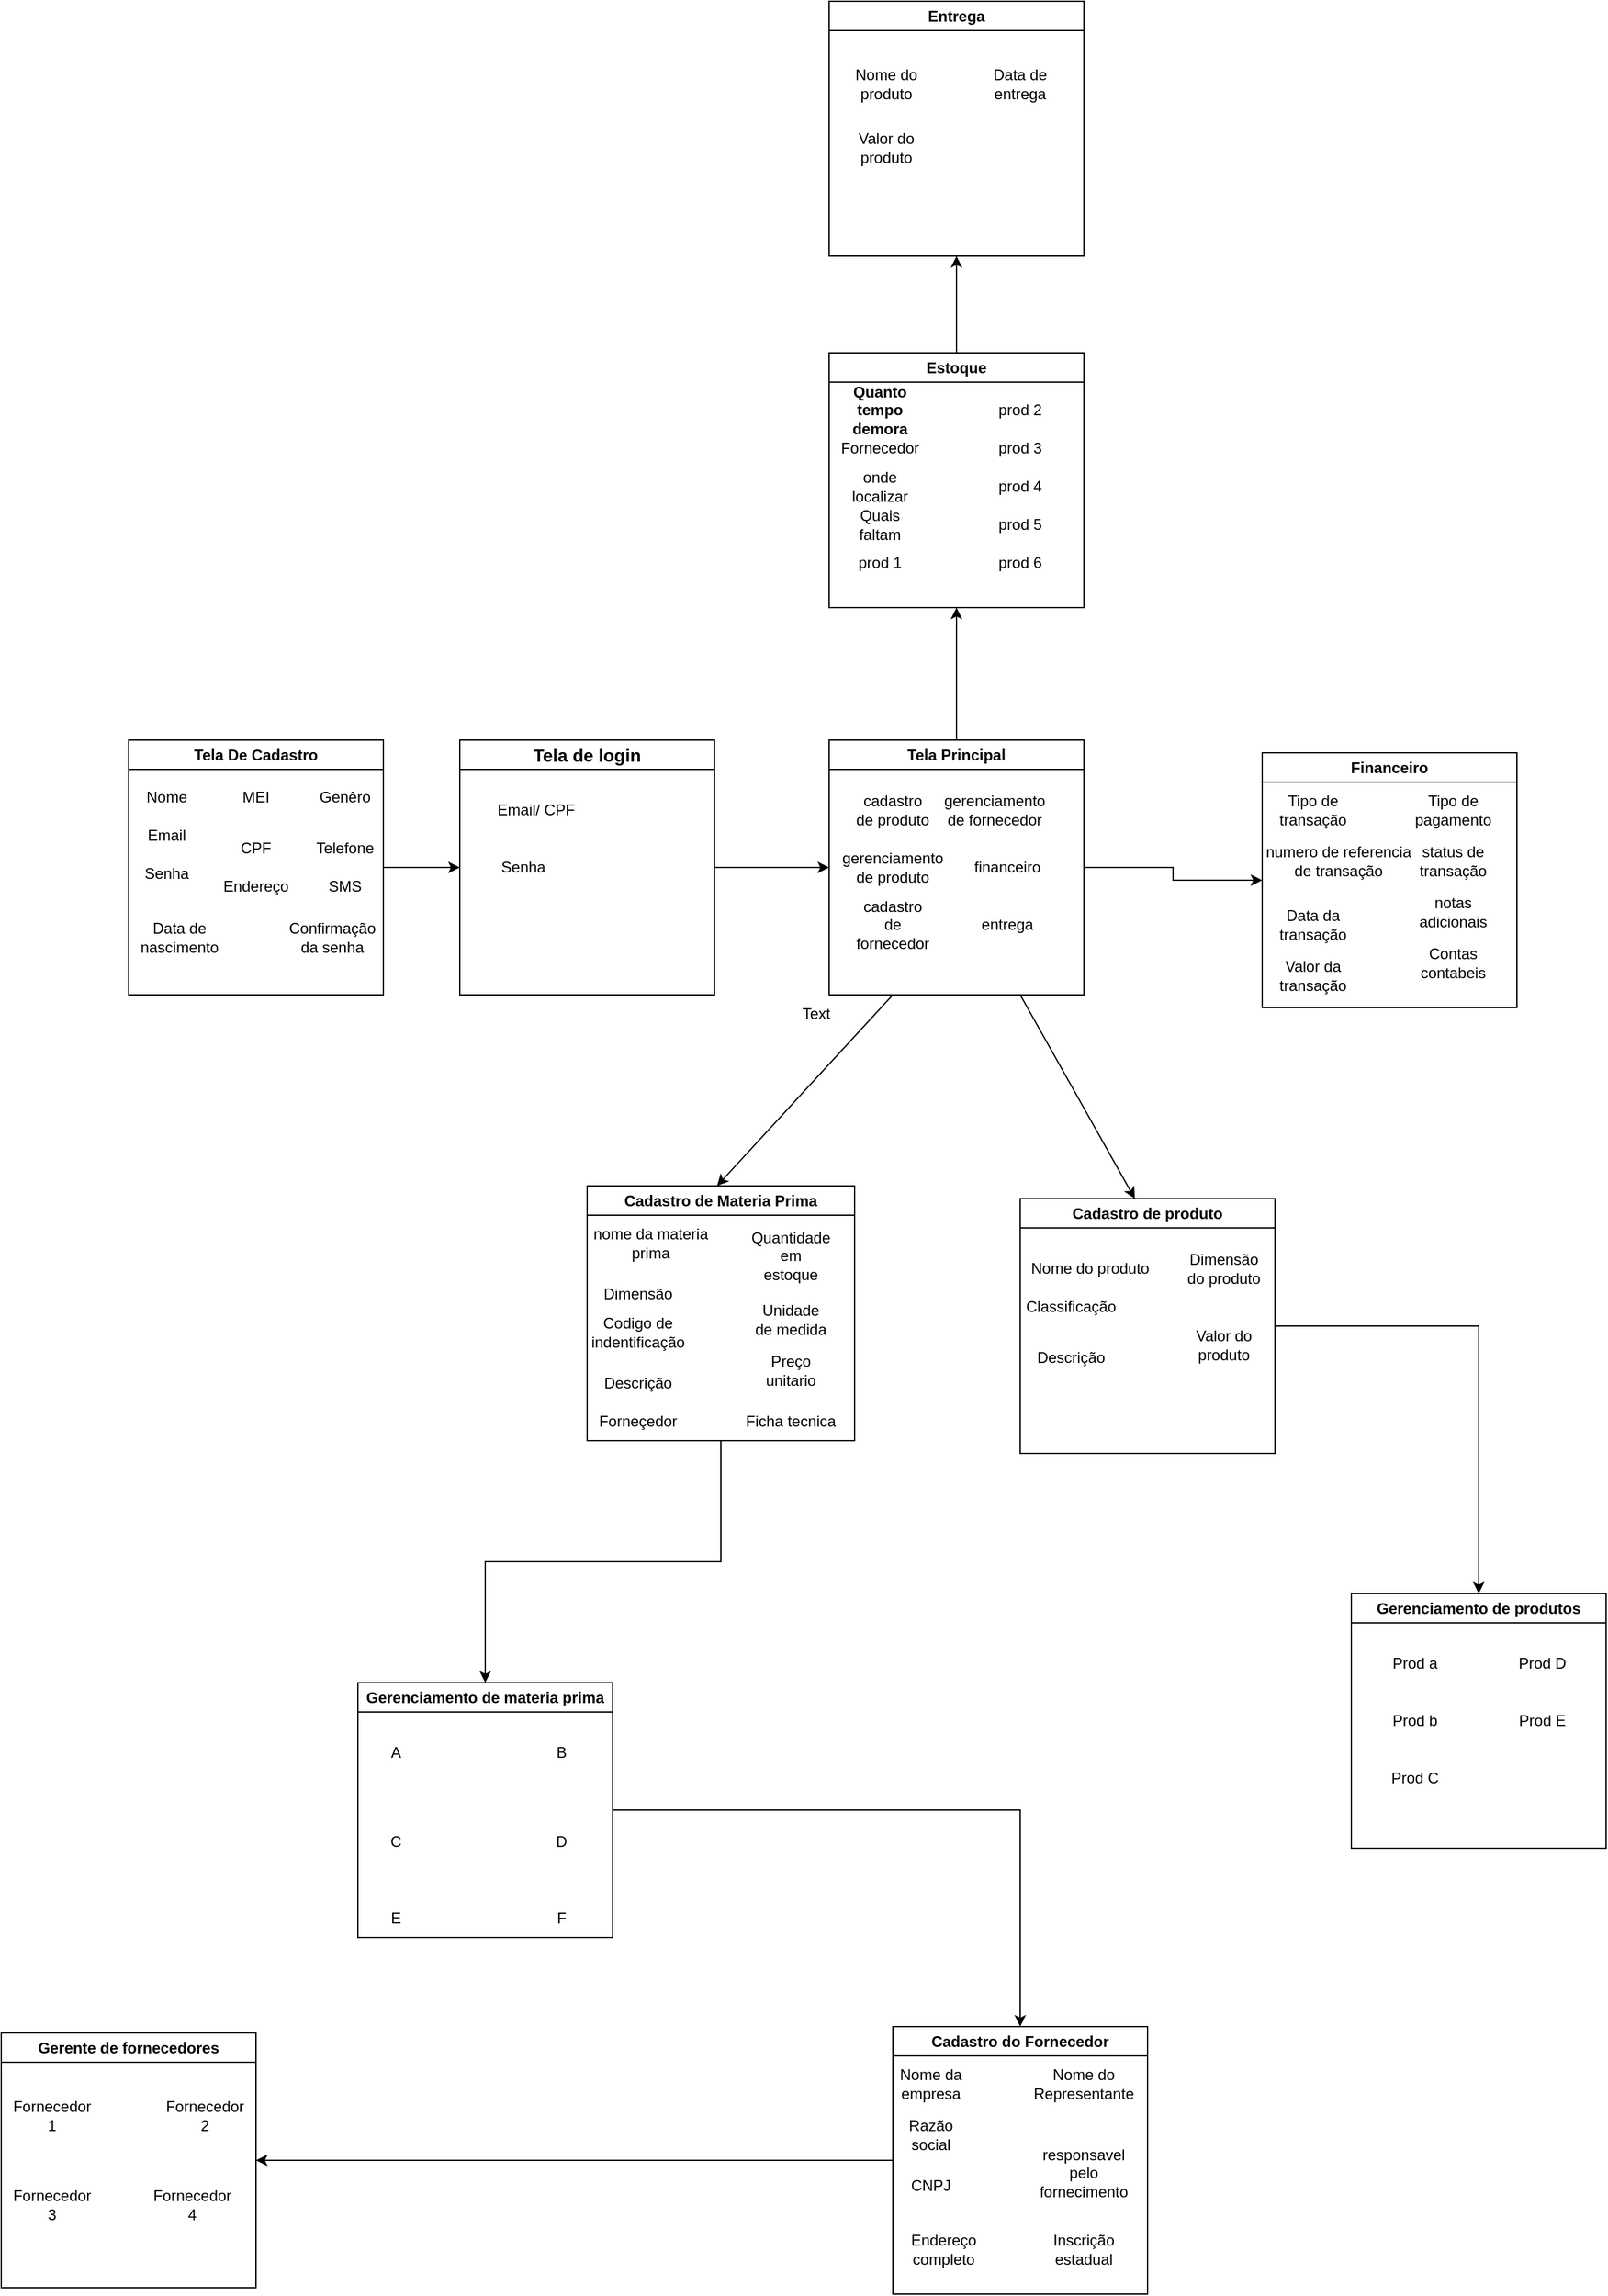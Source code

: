 <mxfile version="24.7.1" type="device">
  <diagram name="Página-1" id="U8daCunjNqhIsC14Hv08">
    <mxGraphModel dx="2261" dy="1951" grid="1" gridSize="10" guides="1" tooltips="1" connect="1" arrows="1" fold="1" page="1" pageScale="1" pageWidth="827" pageHeight="1169" math="0" shadow="0">
      <root>
        <mxCell id="0" />
        <mxCell id="1" parent="0" />
        <mxCell id="87Qb5bFaEP_y_DTDhds6-20" style="edgeStyle=orthogonalEdgeStyle;rounded=0;orthogonalLoop=1;jettySize=auto;html=1;entryX=0;entryY=0.5;entryDx=0;entryDy=0;" parent="1" source="jSI6tA5BUmBUnNk-yLfT-1" target="87Qb5bFaEP_y_DTDhds6-19" edge="1">
          <mxGeometry relative="1" as="geometry" />
        </mxCell>
        <mxCell id="jSI6tA5BUmBUnNk-yLfT-1" value="&lt;font style=&quot;font-size: 14px;&quot;&gt;Tela de login&lt;/font&gt;" style="swimlane;whiteSpace=wrap;html=1;" parent="1" vertex="1">
          <mxGeometry x="-380" y="-480" width="200" height="200" as="geometry" />
        </mxCell>
        <mxCell id="87Qb5bFaEP_y_DTDhds6-1" value="Email/ CPF" style="text;html=1;align=center;verticalAlign=middle;whiteSpace=wrap;rounded=0;" parent="jSI6tA5BUmBUnNk-yLfT-1" vertex="1">
          <mxGeometry x="20" y="40" width="80" height="30" as="geometry" />
        </mxCell>
        <mxCell id="87Qb5bFaEP_y_DTDhds6-2" value="Senha" style="text;html=1;align=center;verticalAlign=middle;whiteSpace=wrap;rounded=0;" parent="jSI6tA5BUmBUnNk-yLfT-1" vertex="1">
          <mxGeometry x="20" y="85" width="60" height="30" as="geometry" />
        </mxCell>
        <mxCell id="87Qb5bFaEP_y_DTDhds6-18" style="edgeStyle=orthogonalEdgeStyle;rounded=0;orthogonalLoop=1;jettySize=auto;html=1;entryX=0;entryY=0.5;entryDx=0;entryDy=0;" parent="1" source="87Qb5bFaEP_y_DTDhds6-3" target="jSI6tA5BUmBUnNk-yLfT-1" edge="1">
          <mxGeometry relative="1" as="geometry" />
        </mxCell>
        <mxCell id="87Qb5bFaEP_y_DTDhds6-3" value="Tela De Cadastro" style="swimlane;whiteSpace=wrap;html=1;" parent="1" vertex="1">
          <mxGeometry x="-640" y="-480" width="200" height="200" as="geometry" />
        </mxCell>
        <mxCell id="87Qb5bFaEP_y_DTDhds6-4" value="Nome" style="text;html=1;align=center;verticalAlign=middle;whiteSpace=wrap;rounded=0;" parent="87Qb5bFaEP_y_DTDhds6-3" vertex="1">
          <mxGeometry y="30" width="60" height="30" as="geometry" />
        </mxCell>
        <mxCell id="87Qb5bFaEP_y_DTDhds6-5" value="Email" style="text;html=1;align=center;verticalAlign=middle;whiteSpace=wrap;rounded=0;" parent="87Qb5bFaEP_y_DTDhds6-3" vertex="1">
          <mxGeometry y="60" width="60" height="30" as="geometry" />
        </mxCell>
        <mxCell id="87Qb5bFaEP_y_DTDhds6-6" value="CPF" style="text;html=1;align=center;verticalAlign=middle;whiteSpace=wrap;rounded=0;" parent="87Qb5bFaEP_y_DTDhds6-3" vertex="1">
          <mxGeometry x="70" y="70" width="60" height="30" as="geometry" />
        </mxCell>
        <mxCell id="87Qb5bFaEP_y_DTDhds6-7" value="Telefone" style="text;html=1;align=center;verticalAlign=middle;whiteSpace=wrap;rounded=0;" parent="87Qb5bFaEP_y_DTDhds6-3" vertex="1">
          <mxGeometry x="140" y="70" width="60" height="30" as="geometry" />
        </mxCell>
        <mxCell id="87Qb5bFaEP_y_DTDhds6-8" value="SMS" style="text;html=1;align=center;verticalAlign=middle;whiteSpace=wrap;rounded=0;" parent="87Qb5bFaEP_y_DTDhds6-3" vertex="1">
          <mxGeometry x="140" y="100" width="60" height="30" as="geometry" />
        </mxCell>
        <mxCell id="87Qb5bFaEP_y_DTDhds6-9" value="MEI" style="text;html=1;align=center;verticalAlign=middle;whiteSpace=wrap;rounded=0;" parent="87Qb5bFaEP_y_DTDhds6-3" vertex="1">
          <mxGeometry x="70" y="30" width="60" height="30" as="geometry" />
        </mxCell>
        <mxCell id="87Qb5bFaEP_y_DTDhds6-10" value="Senha" style="text;html=1;align=center;verticalAlign=middle;whiteSpace=wrap;rounded=0;" parent="87Qb5bFaEP_y_DTDhds6-3" vertex="1">
          <mxGeometry y="90" width="60" height="30" as="geometry" />
        </mxCell>
        <mxCell id="87Qb5bFaEP_y_DTDhds6-11" value="Confirmação da senha" style="text;html=1;align=center;verticalAlign=middle;whiteSpace=wrap;rounded=0;" parent="87Qb5bFaEP_y_DTDhds6-3" vertex="1">
          <mxGeometry x="130" y="140" width="60" height="30" as="geometry" />
        </mxCell>
        <mxCell id="87Qb5bFaEP_y_DTDhds6-12" value="Data de nascimento" style="text;html=1;align=center;verticalAlign=middle;whiteSpace=wrap;rounded=0;" parent="87Qb5bFaEP_y_DTDhds6-3" vertex="1">
          <mxGeometry x="10" y="140" width="60" height="30" as="geometry" />
        </mxCell>
        <mxCell id="87Qb5bFaEP_y_DTDhds6-13" value="Endereço" style="text;html=1;align=center;verticalAlign=middle;whiteSpace=wrap;rounded=0;" parent="87Qb5bFaEP_y_DTDhds6-3" vertex="1">
          <mxGeometry x="70" y="100" width="60" height="30" as="geometry" />
        </mxCell>
        <mxCell id="87Qb5bFaEP_y_DTDhds6-14" value="Genêro" style="text;html=1;align=center;verticalAlign=middle;whiteSpace=wrap;rounded=0;" parent="87Qb5bFaEP_y_DTDhds6-3" vertex="1">
          <mxGeometry x="140" y="30" width="60" height="30" as="geometry" />
        </mxCell>
        <mxCell id="_Xac3iuzbPR3DGFyCBfz-42" style="edgeStyle=orthogonalEdgeStyle;rounded=0;orthogonalLoop=1;jettySize=auto;html=1;" edge="1" parent="1" source="87Qb5bFaEP_y_DTDhds6-19" target="_Xac3iuzbPR3DGFyCBfz-43">
          <mxGeometry relative="1" as="geometry">
            <mxPoint x="10" y="-670" as="targetPoint" />
          </mxGeometry>
        </mxCell>
        <mxCell id="_Xac3iuzbPR3DGFyCBfz-64" style="edgeStyle=orthogonalEdgeStyle;rounded=0;orthogonalLoop=1;jettySize=auto;html=1;exitX=1;exitY=0.5;exitDx=0;exitDy=0;" edge="1" parent="1" source="87Qb5bFaEP_y_DTDhds6-19" target="_Xac3iuzbPR3DGFyCBfz-65">
          <mxGeometry relative="1" as="geometry">
            <mxPoint x="350" y="-380" as="targetPoint" />
          </mxGeometry>
        </mxCell>
        <mxCell id="87Qb5bFaEP_y_DTDhds6-19" value="Tela Principal" style="swimlane;whiteSpace=wrap;html=1;" parent="1" vertex="1">
          <mxGeometry x="-90" y="-480" width="200" height="200" as="geometry" />
        </mxCell>
        <mxCell id="87Qb5bFaEP_y_DTDhds6-23" value="cadastro de produto" style="text;html=1;align=center;verticalAlign=middle;whiteSpace=wrap;rounded=0;" parent="87Qb5bFaEP_y_DTDhds6-19" vertex="1">
          <mxGeometry x="20" y="40" width="60" height="30" as="geometry" />
        </mxCell>
        <mxCell id="87Qb5bFaEP_y_DTDhds6-24" value="gerenciamento de produto" style="text;html=1;align=center;verticalAlign=middle;whiteSpace=wrap;rounded=0;" parent="87Qb5bFaEP_y_DTDhds6-19" vertex="1">
          <mxGeometry x="20" y="85" width="60" height="30" as="geometry" />
        </mxCell>
        <mxCell id="87Qb5bFaEP_y_DTDhds6-25" value="cadastro de fornecedor" style="text;html=1;align=center;verticalAlign=middle;whiteSpace=wrap;rounded=0;" parent="87Qb5bFaEP_y_DTDhds6-19" vertex="1">
          <mxGeometry x="20" y="130" width="60" height="30" as="geometry" />
        </mxCell>
        <mxCell id="87Qb5bFaEP_y_DTDhds6-27" value="gerenciamento de fornecedor" style="text;html=1;align=center;verticalAlign=middle;whiteSpace=wrap;rounded=0;" parent="87Qb5bFaEP_y_DTDhds6-19" vertex="1">
          <mxGeometry x="100" y="40" width="60" height="30" as="geometry" />
        </mxCell>
        <mxCell id="87Qb5bFaEP_y_DTDhds6-28" value="financeiro" style="text;html=1;align=center;verticalAlign=middle;whiteSpace=wrap;rounded=0;" parent="87Qb5bFaEP_y_DTDhds6-19" vertex="1">
          <mxGeometry x="110" y="85" width="60" height="30" as="geometry" />
        </mxCell>
        <mxCell id="87Qb5bFaEP_y_DTDhds6-29" value="entrega" style="text;html=1;align=center;verticalAlign=middle;whiteSpace=wrap;rounded=0;" parent="87Qb5bFaEP_y_DTDhds6-19" vertex="1">
          <mxGeometry x="110" y="130" width="60" height="30" as="geometry" />
        </mxCell>
        <mxCell id="87Qb5bFaEP_y_DTDhds6-30" value="" style="endArrow=classic;html=1;rounded=0;exitX=0.25;exitY=1;exitDx=0;exitDy=0;" parent="1" source="87Qb5bFaEP_y_DTDhds6-19" edge="1">
          <mxGeometry width="50" height="50" relative="1" as="geometry">
            <mxPoint x="-120" y="-210" as="sourcePoint" />
            <mxPoint x="-178" y="-130" as="targetPoint" />
            <Array as="points" />
          </mxGeometry>
        </mxCell>
        <mxCell id="87Qb5bFaEP_y_DTDhds6-32" value="" style="endArrow=classic;html=1;rounded=0;exitX=0.75;exitY=1;exitDx=0;exitDy=0;" parent="1" source="87Qb5bFaEP_y_DTDhds6-19" edge="1">
          <mxGeometry width="50" height="50" relative="1" as="geometry">
            <mxPoint x="-30" y="-270" as="sourcePoint" />
            <mxPoint x="150" y="-120" as="targetPoint" />
            <Array as="points" />
          </mxGeometry>
        </mxCell>
        <mxCell id="_Xac3iuzbPR3DGFyCBfz-41" style="edgeStyle=orthogonalEdgeStyle;rounded=0;orthogonalLoop=1;jettySize=auto;html=1;" edge="1" parent="1" source="mKuzv9xbnzeTsrMK8yH8-2" target="mKuzv9xbnzeTsrMK8yH8-5">
          <mxGeometry relative="1" as="geometry" />
        </mxCell>
        <mxCell id="mKuzv9xbnzeTsrMK8yH8-2" value="Cadastro de produto" style="swimlane;whiteSpace=wrap;html=1;" parent="1" vertex="1">
          <mxGeometry x="60" y="-120" width="200" height="200" as="geometry" />
        </mxCell>
        <mxCell id="mKuzv9xbnzeTsrMK8yH8-6" value="Nome do produto" style="text;html=1;align=center;verticalAlign=middle;whiteSpace=wrap;rounded=0;" parent="mKuzv9xbnzeTsrMK8yH8-2" vertex="1">
          <mxGeometry y="40" width="110" height="30" as="geometry" />
        </mxCell>
        <mxCell id="mKuzv9xbnzeTsrMK8yH8-7" value="Classificação" style="text;html=1;align=center;verticalAlign=middle;whiteSpace=wrap;rounded=0;" parent="mKuzv9xbnzeTsrMK8yH8-2" vertex="1">
          <mxGeometry x="10" y="70" width="60" height="30" as="geometry" />
        </mxCell>
        <mxCell id="mKuzv9xbnzeTsrMK8yH8-8" value="Descrição" style="text;html=1;align=center;verticalAlign=middle;whiteSpace=wrap;rounded=0;" parent="mKuzv9xbnzeTsrMK8yH8-2" vertex="1">
          <mxGeometry x="10" y="110" width="60" height="30" as="geometry" />
        </mxCell>
        <mxCell id="mKuzv9xbnzeTsrMK8yH8-9" value="Dimensão do produto" style="text;html=1;align=center;verticalAlign=middle;whiteSpace=wrap;rounded=0;" parent="mKuzv9xbnzeTsrMK8yH8-2" vertex="1">
          <mxGeometry x="130" y="40" width="60" height="30" as="geometry" />
        </mxCell>
        <mxCell id="mKuzv9xbnzeTsrMK8yH8-10" value="Valor do produto" style="text;html=1;align=center;verticalAlign=middle;whiteSpace=wrap;rounded=0;" parent="mKuzv9xbnzeTsrMK8yH8-2" vertex="1">
          <mxGeometry x="130" y="100" width="60" height="30" as="geometry" />
        </mxCell>
        <mxCell id="mKuzv9xbnzeTsrMK8yH8-5" value="Gerenciamento de produtos" style="swimlane;whiteSpace=wrap;html=1;" parent="1" vertex="1">
          <mxGeometry x="320" y="190" width="200" height="200" as="geometry" />
        </mxCell>
        <mxCell id="mKuzv9xbnzeTsrMK8yH8-15" value="Prod a" style="text;html=1;align=center;verticalAlign=middle;whiteSpace=wrap;rounded=0;" parent="mKuzv9xbnzeTsrMK8yH8-5" vertex="1">
          <mxGeometry x="20" y="40" width="60" height="30" as="geometry" />
        </mxCell>
        <mxCell id="mKuzv9xbnzeTsrMK8yH8-14" value="Prod D" style="text;html=1;align=center;verticalAlign=middle;whiteSpace=wrap;rounded=0;" parent="mKuzv9xbnzeTsrMK8yH8-5" vertex="1">
          <mxGeometry x="120" y="40" width="60" height="30" as="geometry" />
        </mxCell>
        <mxCell id="mKuzv9xbnzeTsrMK8yH8-13" value="Prod E" style="text;html=1;align=center;verticalAlign=middle;whiteSpace=wrap;rounded=0;" parent="mKuzv9xbnzeTsrMK8yH8-5" vertex="1">
          <mxGeometry x="120" y="85" width="60" height="30" as="geometry" />
        </mxCell>
        <mxCell id="mKuzv9xbnzeTsrMK8yH8-12" value="Prod b" style="text;html=1;align=center;verticalAlign=middle;whiteSpace=wrap;rounded=0;" parent="mKuzv9xbnzeTsrMK8yH8-5" vertex="1">
          <mxGeometry x="20" y="85" width="60" height="30" as="geometry" />
        </mxCell>
        <mxCell id="mKuzv9xbnzeTsrMK8yH8-11" value="Prod C" style="text;html=1;align=center;verticalAlign=middle;whiteSpace=wrap;rounded=0;" parent="mKuzv9xbnzeTsrMK8yH8-5" vertex="1">
          <mxGeometry x="20" y="130" width="60" height="30" as="geometry" />
        </mxCell>
        <mxCell id="_Xac3iuzbPR3DGFyCBfz-3" value="Text" style="text;html=1;align=center;verticalAlign=middle;whiteSpace=wrap;rounded=0;" vertex="1" parent="1">
          <mxGeometry x="-130" y="-280" width="60" height="30" as="geometry" />
        </mxCell>
        <mxCell id="_Xac3iuzbPR3DGFyCBfz-16" style="edgeStyle=orthogonalEdgeStyle;rounded=0;orthogonalLoop=1;jettySize=auto;html=1;exitX=0.5;exitY=1;exitDx=0;exitDy=0;entryX=0.5;entryY=0;entryDx=0;entryDy=0;" edge="1" parent="1" source="_Xac3iuzbPR3DGFyCBfz-4" target="_Xac3iuzbPR3DGFyCBfz-15">
          <mxGeometry relative="1" as="geometry" />
        </mxCell>
        <mxCell id="_Xac3iuzbPR3DGFyCBfz-4" value="Cadastro de Materia Prima" style="swimlane;whiteSpace=wrap;html=1;" vertex="1" parent="1">
          <mxGeometry x="-280" y="-130" width="210" height="200" as="geometry" />
        </mxCell>
        <mxCell id="_Xac3iuzbPR3DGFyCBfz-5" value="nome da materia prima" style="text;html=1;align=center;verticalAlign=middle;whiteSpace=wrap;rounded=0;" vertex="1" parent="_Xac3iuzbPR3DGFyCBfz-4">
          <mxGeometry y="40" width="100" height="10" as="geometry" />
        </mxCell>
        <mxCell id="_Xac3iuzbPR3DGFyCBfz-6" value="Dimensão" style="text;html=1;align=center;verticalAlign=middle;whiteSpace=wrap;rounded=0;" vertex="1" parent="_Xac3iuzbPR3DGFyCBfz-4">
          <mxGeometry x="-10" y="80" width="100" height="10" as="geometry" />
        </mxCell>
        <mxCell id="_Xac3iuzbPR3DGFyCBfz-8" value="Codigo de indentificação" style="text;html=1;align=center;verticalAlign=middle;whiteSpace=wrap;rounded=0;" vertex="1" parent="_Xac3iuzbPR3DGFyCBfz-4">
          <mxGeometry x="10" y="100" width="60" height="30" as="geometry" />
        </mxCell>
        <mxCell id="_Xac3iuzbPR3DGFyCBfz-9" value="Descrição" style="text;html=1;align=center;verticalAlign=middle;whiteSpace=wrap;rounded=0;" vertex="1" parent="_Xac3iuzbPR3DGFyCBfz-4">
          <mxGeometry x="10" y="140" width="60" height="30" as="geometry" />
        </mxCell>
        <mxCell id="_Xac3iuzbPR3DGFyCBfz-10" value="Forneçedor" style="text;html=1;align=center;verticalAlign=middle;whiteSpace=wrap;rounded=0;" vertex="1" parent="_Xac3iuzbPR3DGFyCBfz-4">
          <mxGeometry x="10" y="170" width="60" height="30" as="geometry" />
        </mxCell>
        <mxCell id="_Xac3iuzbPR3DGFyCBfz-11" value="Quantidade em estoque" style="text;html=1;align=center;verticalAlign=middle;whiteSpace=wrap;rounded=0;" vertex="1" parent="_Xac3iuzbPR3DGFyCBfz-4">
          <mxGeometry x="130" y="40" width="60" height="30" as="geometry" />
        </mxCell>
        <mxCell id="_Xac3iuzbPR3DGFyCBfz-12" value="Unidade de medida" style="text;html=1;align=center;verticalAlign=middle;whiteSpace=wrap;rounded=0;" vertex="1" parent="_Xac3iuzbPR3DGFyCBfz-4">
          <mxGeometry x="130" y="90" width="60" height="30" as="geometry" />
        </mxCell>
        <mxCell id="_Xac3iuzbPR3DGFyCBfz-13" value="Preço unitario&lt;span style=&quot;color: rgba(0, 0, 0, 0); font-family: monospace; font-size: 0px; text-align: start; text-wrap: nowrap;&quot;&gt;%3CmxGraphModel%3E%3Croot%3E%3CmxCell%20id%3D%220%22%2F%3E%3CmxCell%20id%3D%221%22%20parent%3D%220%22%2F%3E%3CmxCell%20id%3D%222%22%20value%3D%22nome%20da%20materia%20prima%22%20style%3D%22text%3Bhtml%3D1%3Balign%3Dcenter%3BverticalAlign%3Dmiddle%3BwhiteSpace%3Dwrap%3Brounded%3D0%3B%22%20vertex%3D%221%22%20parent%3D%221%22%3E%3CmxGeometry%20x%3D%22-270%22%20y%3D%22-90%22%20width%3D%22100%22%20height%3D%2210%22%20as%3D%22geometry%22%2F%3E%3C%2FmxCell%3E%3C%2Froot%3E%3C%2FmxGraphModel%3E&lt;/span&gt;&lt;span style=&quot;color: rgba(0, 0, 0, 0); font-family: monospace; font-size: 0px; text-align: start; text-wrap: nowrap;&quot;&gt;%3CmxGraphModel%3E%3Croot%3E%3CmxCell%20id%3D%220%22%2F%3E%3CmxCell%20id%3D%221%22%20parent%3D%220%22%2F%3E%3CmxCell%20id%3D%222%22%20value%3D%22nome%20da%20materia%20prima%22%20style%3D%22text%3Bhtml%3D1%3Balign%3Dcenter%3BverticalAlign%3Dmiddle%3BwhiteSpace%3Dwrap%3Brounded%3D0%3B%22%20vertex%3D%221%22%20parent%3D%221%22%3E%3CmxGeometry%20x%3D%22-270%22%20y%3D%22-90%22%20width%3D%22100%22%20height%3D%2210%22%20as%3D%22geometry%22%2F%3E%3C%2FmxCell%3E%3C%2Froot%3E%3C%2FmxGraphModel%3E&lt;/span&gt;" style="text;html=1;align=center;verticalAlign=middle;whiteSpace=wrap;rounded=0;" vertex="1" parent="_Xac3iuzbPR3DGFyCBfz-4">
          <mxGeometry x="130" y="130" width="60" height="30" as="geometry" />
        </mxCell>
        <mxCell id="_Xac3iuzbPR3DGFyCBfz-14" value="Ficha tecnica" style="text;html=1;align=center;verticalAlign=middle;whiteSpace=wrap;rounded=0;" vertex="1" parent="_Xac3iuzbPR3DGFyCBfz-4">
          <mxGeometry x="110" y="180" width="100" height="10" as="geometry" />
        </mxCell>
        <mxCell id="_Xac3iuzbPR3DGFyCBfz-23" style="edgeStyle=orthogonalEdgeStyle;rounded=0;orthogonalLoop=1;jettySize=auto;html=1;" edge="1" parent="1" source="_Xac3iuzbPR3DGFyCBfz-15" target="_Xac3iuzbPR3DGFyCBfz-24">
          <mxGeometry relative="1" as="geometry">
            <mxPoint x="-200" y="600" as="targetPoint" />
          </mxGeometry>
        </mxCell>
        <mxCell id="_Xac3iuzbPR3DGFyCBfz-15" value="Gerenciamento de materia prima" style="swimlane;whiteSpace=wrap;html=1;" vertex="1" parent="1">
          <mxGeometry x="-460" y="260" width="200" height="200" as="geometry" />
        </mxCell>
        <mxCell id="_Xac3iuzbPR3DGFyCBfz-17" value="A" style="text;html=1;align=center;verticalAlign=middle;whiteSpace=wrap;rounded=0;" vertex="1" parent="_Xac3iuzbPR3DGFyCBfz-15">
          <mxGeometry y="40" width="60" height="30" as="geometry" />
        </mxCell>
        <mxCell id="_Xac3iuzbPR3DGFyCBfz-18" value="B" style="text;html=1;align=center;verticalAlign=middle;whiteSpace=wrap;rounded=0;" vertex="1" parent="_Xac3iuzbPR3DGFyCBfz-15">
          <mxGeometry x="130" y="40" width="60" height="30" as="geometry" />
        </mxCell>
        <mxCell id="_Xac3iuzbPR3DGFyCBfz-19" value="C" style="text;html=1;align=center;verticalAlign=middle;whiteSpace=wrap;rounded=0;" vertex="1" parent="_Xac3iuzbPR3DGFyCBfz-15">
          <mxGeometry y="110" width="60" height="30" as="geometry" />
        </mxCell>
        <mxCell id="_Xac3iuzbPR3DGFyCBfz-20" value="D" style="text;html=1;align=center;verticalAlign=middle;whiteSpace=wrap;rounded=0;" vertex="1" parent="_Xac3iuzbPR3DGFyCBfz-15">
          <mxGeometry x="130" y="110" width="60" height="30" as="geometry" />
        </mxCell>
        <mxCell id="_Xac3iuzbPR3DGFyCBfz-21" value="E" style="text;html=1;align=center;verticalAlign=middle;whiteSpace=wrap;rounded=0;" vertex="1" parent="_Xac3iuzbPR3DGFyCBfz-15">
          <mxGeometry y="170" width="60" height="30" as="geometry" />
        </mxCell>
        <mxCell id="_Xac3iuzbPR3DGFyCBfz-22" value="F" style="text;html=1;align=center;verticalAlign=middle;whiteSpace=wrap;rounded=0;" vertex="1" parent="_Xac3iuzbPR3DGFyCBfz-15">
          <mxGeometry x="130" y="170" width="60" height="30" as="geometry" />
        </mxCell>
        <mxCell id="_Xac3iuzbPR3DGFyCBfz-40" style="edgeStyle=orthogonalEdgeStyle;rounded=0;orthogonalLoop=1;jettySize=auto;html=1;" edge="1" parent="1" source="_Xac3iuzbPR3DGFyCBfz-24" target="_Xac3iuzbPR3DGFyCBfz-35">
          <mxGeometry relative="1" as="geometry" />
        </mxCell>
        <mxCell id="_Xac3iuzbPR3DGFyCBfz-24" value="Cadastro do Fornecedor" style="swimlane;whiteSpace=wrap;html=1;" vertex="1" parent="1">
          <mxGeometry x="-40" y="530" width="200" height="210" as="geometry" />
        </mxCell>
        <mxCell id="_Xac3iuzbPR3DGFyCBfz-25" value="Nome da empresa" style="text;html=1;align=center;verticalAlign=middle;whiteSpace=wrap;rounded=0;" vertex="1" parent="_Xac3iuzbPR3DGFyCBfz-24">
          <mxGeometry y="30" width="60" height="30" as="geometry" />
        </mxCell>
        <mxCell id="_Xac3iuzbPR3DGFyCBfz-26" value="Razão social" style="text;html=1;align=center;verticalAlign=middle;whiteSpace=wrap;rounded=0;" vertex="1" parent="_Xac3iuzbPR3DGFyCBfz-24">
          <mxGeometry y="70" width="60" height="30" as="geometry" />
        </mxCell>
        <mxCell id="_Xac3iuzbPR3DGFyCBfz-27" value="CNPJ" style="text;html=1;align=center;verticalAlign=middle;whiteSpace=wrap;rounded=0;" vertex="1" parent="_Xac3iuzbPR3DGFyCBfz-24">
          <mxGeometry y="110" width="60" height="30" as="geometry" />
        </mxCell>
        <mxCell id="_Xac3iuzbPR3DGFyCBfz-28" value="Inscrição estadual" style="text;html=1;align=center;verticalAlign=middle;whiteSpace=wrap;rounded=0;" vertex="1" parent="_Xac3iuzbPR3DGFyCBfz-24">
          <mxGeometry x="120" y="160" width="60" height="30" as="geometry" />
        </mxCell>
        <mxCell id="_Xac3iuzbPR3DGFyCBfz-29" value="Endereço completo" style="text;html=1;align=center;verticalAlign=middle;whiteSpace=wrap;rounded=0;" vertex="1" parent="_Xac3iuzbPR3DGFyCBfz-24">
          <mxGeometry x="10" y="160" width="60" height="30" as="geometry" />
        </mxCell>
        <mxCell id="_Xac3iuzbPR3DGFyCBfz-30" value="Nome do Representante" style="text;html=1;align=center;verticalAlign=middle;whiteSpace=wrap;rounded=0;" vertex="1" parent="_Xac3iuzbPR3DGFyCBfz-24">
          <mxGeometry x="120" y="30" width="60" height="30" as="geometry" />
        </mxCell>
        <mxCell id="_Xac3iuzbPR3DGFyCBfz-31" value="responsavel pelo fornecimento" style="text;html=1;align=center;verticalAlign=middle;whiteSpace=wrap;rounded=0;" vertex="1" parent="_Xac3iuzbPR3DGFyCBfz-24">
          <mxGeometry x="120" y="100" width="60" height="30" as="geometry" />
        </mxCell>
        <mxCell id="_Xac3iuzbPR3DGFyCBfz-35" value="Gerente de fornecedores" style="swimlane;whiteSpace=wrap;html=1;" vertex="1" parent="1">
          <mxGeometry x="-740" y="535" width="200" height="200" as="geometry" />
        </mxCell>
        <mxCell id="_Xac3iuzbPR3DGFyCBfz-36" value="Fornecedor 1" style="text;html=1;align=center;verticalAlign=middle;whiteSpace=wrap;rounded=0;" vertex="1" parent="_Xac3iuzbPR3DGFyCBfz-35">
          <mxGeometry x="10" y="50" width="60" height="30" as="geometry" />
        </mxCell>
        <mxCell id="_Xac3iuzbPR3DGFyCBfz-37" value="Fornecedor 2" style="text;html=1;align=center;verticalAlign=middle;whiteSpace=wrap;rounded=0;" vertex="1" parent="_Xac3iuzbPR3DGFyCBfz-35">
          <mxGeometry x="130" y="50" width="60" height="30" as="geometry" />
        </mxCell>
        <mxCell id="_Xac3iuzbPR3DGFyCBfz-38" value="Fornecedor 3" style="text;html=1;align=center;verticalAlign=middle;whiteSpace=wrap;rounded=0;" vertex="1" parent="_Xac3iuzbPR3DGFyCBfz-35">
          <mxGeometry x="10" y="120" width="60" height="30" as="geometry" />
        </mxCell>
        <mxCell id="_Xac3iuzbPR3DGFyCBfz-39" value="Fornecedor 4" style="text;html=1;align=center;verticalAlign=middle;whiteSpace=wrap;rounded=0;" vertex="1" parent="_Xac3iuzbPR3DGFyCBfz-35">
          <mxGeometry x="120" y="120" width="60" height="30" as="geometry" />
        </mxCell>
        <mxCell id="_Xac3iuzbPR3DGFyCBfz-57" style="edgeStyle=orthogonalEdgeStyle;rounded=0;orthogonalLoop=1;jettySize=auto;html=1;" edge="1" parent="1" source="_Xac3iuzbPR3DGFyCBfz-43" target="_Xac3iuzbPR3DGFyCBfz-58">
          <mxGeometry relative="1" as="geometry">
            <mxPoint x="10" y="-850" as="targetPoint" />
          </mxGeometry>
        </mxCell>
        <mxCell id="_Xac3iuzbPR3DGFyCBfz-43" value="Estoque" style="swimlane;whiteSpace=wrap;html=1;" vertex="1" parent="1">
          <mxGeometry x="-90" y="-784" width="200" height="200" as="geometry" />
        </mxCell>
        <mxCell id="_Xac3iuzbPR3DGFyCBfz-46" value="&lt;b&gt;Quanto tempo demora&lt;/b&gt;" style="text;html=1;align=center;verticalAlign=middle;whiteSpace=wrap;rounded=0;" vertex="1" parent="_Xac3iuzbPR3DGFyCBfz-43">
          <mxGeometry x="15" y="35" width="50" height="20" as="geometry" />
        </mxCell>
        <mxCell id="_Xac3iuzbPR3DGFyCBfz-45" value="Fornecedor" style="text;html=1;align=center;verticalAlign=middle;whiteSpace=wrap;rounded=0;" vertex="1" parent="_Xac3iuzbPR3DGFyCBfz-43">
          <mxGeometry x="10" y="60" width="60" height="30" as="geometry" />
        </mxCell>
        <mxCell id="_Xac3iuzbPR3DGFyCBfz-48" value="onde localizar" style="text;html=1;align=center;verticalAlign=middle;whiteSpace=wrap;rounded=0;" vertex="1" parent="_Xac3iuzbPR3DGFyCBfz-43">
          <mxGeometry x="10" y="90" width="60" height="30" as="geometry" />
        </mxCell>
        <mxCell id="_Xac3iuzbPR3DGFyCBfz-49" value="Quais faltam" style="text;html=1;align=center;verticalAlign=middle;whiteSpace=wrap;rounded=0;" vertex="1" parent="_Xac3iuzbPR3DGFyCBfz-43">
          <mxGeometry x="10" y="120" width="60" height="30" as="geometry" />
        </mxCell>
        <mxCell id="_Xac3iuzbPR3DGFyCBfz-50" value="prod 1" style="text;html=1;align=center;verticalAlign=middle;whiteSpace=wrap;rounded=0;" vertex="1" parent="_Xac3iuzbPR3DGFyCBfz-43">
          <mxGeometry x="10" y="150" width="60" height="30" as="geometry" />
        </mxCell>
        <mxCell id="_Xac3iuzbPR3DGFyCBfz-51" value="prod 2" style="text;html=1;align=center;verticalAlign=middle;whiteSpace=wrap;rounded=0;" vertex="1" parent="_Xac3iuzbPR3DGFyCBfz-43">
          <mxGeometry x="120" y="30" width="60" height="30" as="geometry" />
        </mxCell>
        <mxCell id="_Xac3iuzbPR3DGFyCBfz-52" value="prod 3" style="text;html=1;align=center;verticalAlign=middle;whiteSpace=wrap;rounded=0;" vertex="1" parent="_Xac3iuzbPR3DGFyCBfz-43">
          <mxGeometry x="120" y="60" width="60" height="30" as="geometry" />
        </mxCell>
        <mxCell id="_Xac3iuzbPR3DGFyCBfz-53" value="prod 4" style="text;html=1;align=center;verticalAlign=middle;whiteSpace=wrap;rounded=0;" vertex="1" parent="_Xac3iuzbPR3DGFyCBfz-43">
          <mxGeometry x="120" y="90" width="60" height="30" as="geometry" />
        </mxCell>
        <mxCell id="_Xac3iuzbPR3DGFyCBfz-54" value="prod 5" style="text;html=1;align=center;verticalAlign=middle;whiteSpace=wrap;rounded=0;" vertex="1" parent="_Xac3iuzbPR3DGFyCBfz-43">
          <mxGeometry x="120" y="120" width="60" height="30" as="geometry" />
        </mxCell>
        <mxCell id="_Xac3iuzbPR3DGFyCBfz-55" value="prod 6" style="text;html=1;align=center;verticalAlign=middle;whiteSpace=wrap;rounded=0;" vertex="1" parent="_Xac3iuzbPR3DGFyCBfz-43">
          <mxGeometry x="120" y="150" width="60" height="30" as="geometry" />
        </mxCell>
        <mxCell id="_Xac3iuzbPR3DGFyCBfz-58" value="Entrega" style="swimlane;whiteSpace=wrap;html=1;" vertex="1" parent="1">
          <mxGeometry x="-90" y="-1060" width="200" height="200" as="geometry" />
        </mxCell>
        <mxCell id="_Xac3iuzbPR3DGFyCBfz-60" value="Nome do produto" style="text;html=1;align=center;verticalAlign=middle;whiteSpace=wrap;rounded=0;" vertex="1" parent="_Xac3iuzbPR3DGFyCBfz-58">
          <mxGeometry x="15" y="50" width="60" height="30" as="geometry" />
        </mxCell>
        <mxCell id="_Xac3iuzbPR3DGFyCBfz-62" value="Data de entrega" style="text;html=1;align=center;verticalAlign=middle;whiteSpace=wrap;rounded=0;" vertex="1" parent="_Xac3iuzbPR3DGFyCBfz-58">
          <mxGeometry x="120" y="50" width="60" height="30" as="geometry" />
        </mxCell>
        <mxCell id="_Xac3iuzbPR3DGFyCBfz-63" value="Valor do produto" style="text;html=1;align=center;verticalAlign=middle;whiteSpace=wrap;rounded=0;" vertex="1" parent="_Xac3iuzbPR3DGFyCBfz-58">
          <mxGeometry x="15" y="100" width="60" height="30" as="geometry" />
        </mxCell>
        <mxCell id="_Xac3iuzbPR3DGFyCBfz-65" value="Financeiro" style="swimlane;whiteSpace=wrap;html=1;" vertex="1" parent="1">
          <mxGeometry x="250" y="-470" width="200" height="200" as="geometry" />
        </mxCell>
        <mxCell id="_Xac3iuzbPR3DGFyCBfz-66" value="Tipo de transação" style="text;html=1;align=center;verticalAlign=middle;whiteSpace=wrap;rounded=0;" vertex="1" parent="_Xac3iuzbPR3DGFyCBfz-65">
          <mxGeometry x="10" y="30" width="60" height="30" as="geometry" />
        </mxCell>
        <mxCell id="_Xac3iuzbPR3DGFyCBfz-70" value="Valor da transação" style="text;html=1;align=center;verticalAlign=middle;whiteSpace=wrap;rounded=0;" vertex="1" parent="_Xac3iuzbPR3DGFyCBfz-65">
          <mxGeometry x="10" y="160" width="60" height="30" as="geometry" />
        </mxCell>
        <mxCell id="_Xac3iuzbPR3DGFyCBfz-69" value="Data da transação" style="text;html=1;align=center;verticalAlign=middle;whiteSpace=wrap;rounded=0;" vertex="1" parent="_Xac3iuzbPR3DGFyCBfz-65">
          <mxGeometry x="10" y="120" width="60" height="30" as="geometry" />
        </mxCell>
        <mxCell id="_Xac3iuzbPR3DGFyCBfz-67" value="numero de referencia de transação" style="text;html=1;align=center;verticalAlign=middle;whiteSpace=wrap;rounded=0;" vertex="1" parent="_Xac3iuzbPR3DGFyCBfz-65">
          <mxGeometry y="70" width="120" height="30" as="geometry" />
        </mxCell>
        <mxCell id="_Xac3iuzbPR3DGFyCBfz-72" value="Tipo de pagamento" style="text;html=1;align=center;verticalAlign=middle;whiteSpace=wrap;rounded=0;" vertex="1" parent="_Xac3iuzbPR3DGFyCBfz-65">
          <mxGeometry x="120" y="30" width="60" height="30" as="geometry" />
        </mxCell>
        <mxCell id="_Xac3iuzbPR3DGFyCBfz-71" value="status de transação" style="text;html=1;align=center;verticalAlign=middle;whiteSpace=wrap;rounded=0;" vertex="1" parent="_Xac3iuzbPR3DGFyCBfz-65">
          <mxGeometry x="120" y="70" width="60" height="30" as="geometry" />
        </mxCell>
        <mxCell id="_Xac3iuzbPR3DGFyCBfz-74" value="notas adicionais" style="text;html=1;align=center;verticalAlign=middle;whiteSpace=wrap;rounded=0;" vertex="1" parent="_Xac3iuzbPR3DGFyCBfz-65">
          <mxGeometry x="120" y="110" width="60" height="30" as="geometry" />
        </mxCell>
        <mxCell id="_Xac3iuzbPR3DGFyCBfz-73" value="Contas contabeis" style="text;html=1;align=center;verticalAlign=middle;whiteSpace=wrap;rounded=0;" vertex="1" parent="_Xac3iuzbPR3DGFyCBfz-65">
          <mxGeometry x="120" y="150" width="60" height="30" as="geometry" />
        </mxCell>
      </root>
    </mxGraphModel>
  </diagram>
</mxfile>
